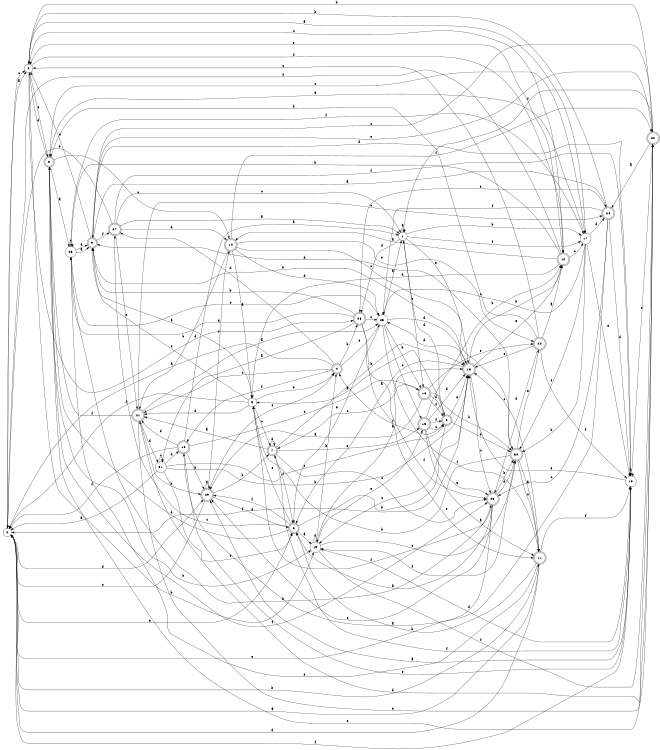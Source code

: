 digraph n26_9 {
__start0 [label="" shape="none"];

rankdir=LR;
size="8,5";

s0 [style="filled", color="black", fillcolor="white" shape="circle", label="0"];
s1 [style="filled", color="black", fillcolor="white" shape="circle", label="1"];
s2 [style="filled", color="black", fillcolor="white" shape="circle", label="2"];
s3 [style="rounded,filled", color="black", fillcolor="white" shape="doublecircle", label="3"];
s4 [style="rounded,filled", color="black", fillcolor="white" shape="doublecircle", label="4"];
s5 [style="filled", color="black", fillcolor="white" shape="circle", label="5"];
s6 [style="rounded,filled", color="black", fillcolor="white" shape="doublecircle", label="6"];
s7 [style="rounded,filled", color="black", fillcolor="white" shape="doublecircle", label="7"];
s8 [style="rounded,filled", color="black", fillcolor="white" shape="doublecircle", label="8"];
s9 [style="rounded,filled", color="black", fillcolor="white" shape="doublecircle", label="9"];
s10 [style="filled", color="black", fillcolor="white" shape="circle", label="10"];
s11 [style="rounded,filled", color="black", fillcolor="white" shape="doublecircle", label="11"];
s12 [style="rounded,filled", color="black", fillcolor="white" shape="doublecircle", label="12"];
s13 [style="rounded,filled", color="black", fillcolor="white" shape="doublecircle", label="13"];
s14 [style="rounded,filled", color="black", fillcolor="white" shape="doublecircle", label="14"];
s15 [style="rounded,filled", color="black", fillcolor="white" shape="doublecircle", label="15"];
s16 [style="rounded,filled", color="black", fillcolor="white" shape="doublecircle", label="16"];
s17 [style="filled", color="black", fillcolor="white" shape="circle", label="17"];
s18 [style="rounded,filled", color="black", fillcolor="white" shape="doublecircle", label="18"];
s19 [style="filled", color="black", fillcolor="white" shape="circle", label="19"];
s20 [style="rounded,filled", color="black", fillcolor="white" shape="doublecircle", label="20"];
s21 [style="rounded,filled", color="black", fillcolor="white" shape="doublecircle", label="21"];
s22 [style="rounded,filled", color="black", fillcolor="white" shape="doublecircle", label="22"];
s23 [style="rounded,filled", color="black", fillcolor="white" shape="doublecircle", label="23"];
s24 [style="rounded,filled", color="black", fillcolor="white" shape="doublecircle", label="24"];
s25 [style="filled", color="black", fillcolor="white" shape="circle", label="25"];
s26 [style="filled", color="black", fillcolor="white" shape="circle", label="26"];
s27 [style="rounded,filled", color="black", fillcolor="white" shape="doublecircle", label="27"];
s28 [style="rounded,filled", color="black", fillcolor="white" shape="doublecircle", label="28"];
s29 [style="rounded,filled", color="black", fillcolor="white" shape="doublecircle", label="29"];
s30 [style="rounded,filled", color="black", fillcolor="white" shape="doublecircle", label="30"];
s31 [style="filled", color="black", fillcolor="white" shape="circle", label="31"];
s0 -> s2 [label="a"];
s0 -> s11 [label="b"];
s0 -> s2 [label="c"];
s0 -> s29 [label="d"];
s0 -> s6 [label="e"];
s0 -> s10 [label="f"];
s1 -> s1 [label="a"];
s1 -> s17 [label="b"];
s1 -> s18 [label="c"];
s1 -> s28 [label="d"];
s1 -> s13 [label="e"];
s1 -> s17 [label="f"];
s2 -> s17 [label="a"];
s2 -> s19 [label="b"];
s2 -> s12 [label="c"];
s2 -> s28 [label="d"];
s2 -> s8 [label="e"];
s2 -> s12 [label="f"];
s3 -> s5 [label="a"];
s3 -> s30 [label="b"];
s3 -> s19 [label="c"];
s3 -> s1 [label="d"];
s3 -> s13 [label="e"];
s3 -> s4 [label="f"];
s4 -> s0 [label="a"];
s4 -> s28 [label="b"];
s4 -> s21 [label="c"];
s4 -> s27 [label="d"];
s4 -> s25 [label="e"];
s4 -> s16 [label="f"];
s5 -> s9 [label="a"];
s5 -> s4 [label="b"];
s5 -> s7 [label="c"];
s5 -> s21 [label="d"];
s5 -> s9 [label="e"];
s5 -> s0 [label="f"];
s6 -> s19 [label="a"];
s6 -> s13 [label="b"];
s6 -> s27 [label="c"];
s6 -> s8 [label="d"];
s6 -> s5 [label="e"];
s6 -> s29 [label="f"];
s7 -> s21 [label="a"];
s7 -> s13 [label="b"];
s7 -> s23 [label="c"];
s7 -> s7 [label="d"];
s7 -> s15 [label="e"];
s7 -> s6 [label="f"];
s8 -> s26 [label="a"];
s8 -> s19 [label="b"];
s8 -> s14 [label="c"];
s8 -> s2 [label="d"];
s8 -> s17 [label="e"];
s8 -> s23 [label="f"];
s9 -> s24 [label="a"];
s9 -> s13 [label="b"];
s9 -> s2 [label="c"];
s9 -> s10 [label="d"];
s9 -> s20 [label="e"];
s9 -> s27 [label="f"];
s10 -> s29 [label="a"];
s10 -> s10 [label="b"];
s10 -> s20 [label="c"];
s10 -> s19 [label="d"];
s10 -> s13 [label="e"];
s10 -> s7 [label="f"];
s11 -> s0 [label="a"];
s11 -> s6 [label="b"];
s11 -> s13 [label="c"];
s11 -> s0 [label="d"];
s11 -> s26 [label="e"];
s11 -> s10 [label="f"];
s12 -> s14 [label="a"];
s12 -> s26 [label="b"];
s12 -> s17 [label="c"];
s12 -> s5 [label="d"];
s12 -> s2 [label="e"];
s12 -> s0 [label="f"];
s13 -> s6 [label="a"];
s13 -> s12 [label="b"];
s13 -> s23 [label="c"];
s13 -> s25 [label="d"];
s13 -> s12 [label="e"];
s13 -> s0 [label="f"];
s14 -> s5 [label="a"];
s14 -> s21 [label="b"];
s14 -> s30 [label="c"];
s14 -> s25 [label="d"];
s14 -> s22 [label="e"];
s14 -> s20 [label="f"];
s15 -> s11 [label="a"];
s15 -> s12 [label="b"];
s15 -> s3 [label="c"];
s15 -> s13 [label="d"];
s15 -> s23 [label="e"];
s15 -> s3 [label="f"];
s16 -> s1 [label="a"];
s16 -> s29 [label="b"];
s16 -> s18 [label="c"];
s16 -> s21 [label="d"];
s16 -> s10 [label="e"];
s16 -> s0 [label="f"];
s17 -> s8 [label="a"];
s17 -> s30 [label="b"];
s17 -> s25 [label="c"];
s17 -> s24 [label="d"];
s17 -> s10 [label="e"];
s17 -> s30 [label="f"];
s18 -> s29 [label="a"];
s18 -> s30 [label="b"];
s18 -> s7 [label="c"];
s18 -> s3 [label="d"];
s18 -> s22 [label="e"];
s18 -> s3 [label="f"];
s19 -> s13 [label="a"];
s19 -> s4 [label="b"];
s19 -> s30 [label="c"];
s19 -> s19 [label="d"];
s19 -> s15 [label="e"];
s19 -> s20 [label="f"];
s20 -> s24 [label="a"];
s20 -> s2 [label="b"];
s20 -> s9 [label="c"];
s20 -> s21 [label="d"];
s20 -> s8 [label="e"];
s20 -> s1 [label="f"];
s21 -> s25 [label="a"];
s21 -> s29 [label="b"];
s21 -> s24 [label="c"];
s21 -> s31 [label="d"];
s21 -> s20 [label="e"];
s21 -> s8 [label="f"];
s22 -> s12 [label="a"];
s22 -> s8 [label="b"];
s22 -> s2 [label="c"];
s22 -> s23 [label="d"];
s22 -> s13 [label="e"];
s22 -> s10 [label="f"];
s23 -> s6 [label="a"];
s23 -> s30 [label="b"];
s23 -> s29 [label="c"];
s23 -> s30 [label="d"];
s23 -> s0 [label="e"];
s23 -> s5 [label="f"];
s24 -> s16 [label="a"];
s24 -> s2 [label="b"];
s24 -> s23 [label="c"];
s24 -> s10 [label="d"];
s24 -> s28 [label="e"];
s24 -> s25 [label="f"];
s25 -> s1 [label="a"];
s25 -> s18 [label="b"];
s25 -> s15 [label="c"];
s25 -> s13 [label="d"];
s25 -> s6 [label="e"];
s25 -> s11 [label="f"];
s26 -> s9 [label="a"];
s26 -> s23 [label="b"];
s26 -> s26 [label="c"];
s26 -> s9 [label="d"];
s26 -> s25 [label="e"];
s26 -> s17 [label="f"];
s27 -> s1 [label="a"];
s27 -> s0 [label="b"];
s27 -> s1 [label="c"];
s27 -> s14 [label="d"];
s27 -> s21 [label="e"];
s27 -> s10 [label="f"];
s28 -> s31 [label="a"];
s28 -> s9 [label="b"];
s28 -> s25 [label="c"];
s28 -> s26 [label="d"];
s28 -> s11 [label="e"];
s28 -> s23 [label="f"];
s29 -> s29 [label="a"];
s29 -> s7 [label="b"];
s29 -> s0 [label="c"];
s29 -> s6 [label="d"];
s29 -> s4 [label="e"];
s29 -> s14 [label="f"];
s30 -> s11 [label="a"];
s30 -> s5 [label="b"];
s30 -> s11 [label="c"];
s30 -> s9 [label="d"];
s30 -> s22 [label="e"];
s30 -> s19 [label="f"];
s31 -> s0 [label="a"];
s31 -> s13 [label="b"];
s31 -> s31 [label="c"];
s31 -> s16 [label="d"];
s31 -> s3 [label="e"];
s31 -> s6 [label="f"];

}